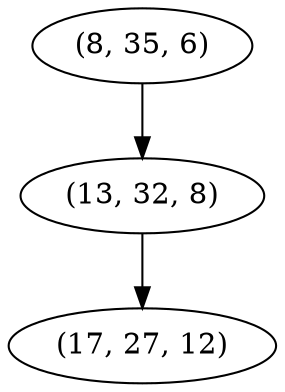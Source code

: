 digraph tree {
    "(8, 35, 6)";
    "(13, 32, 8)";
    "(17, 27, 12)";
    "(8, 35, 6)" -> "(13, 32, 8)";
    "(13, 32, 8)" -> "(17, 27, 12)";
}
